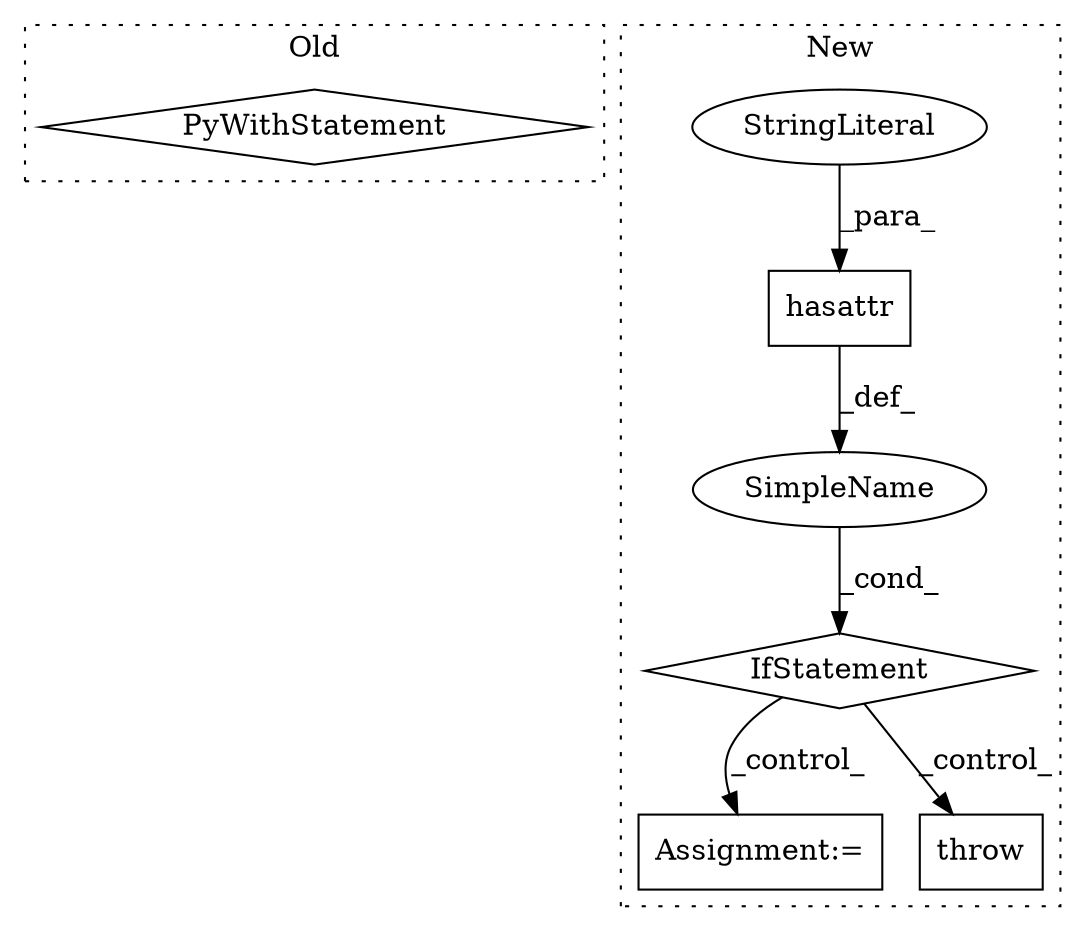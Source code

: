 digraph G {
subgraph cluster0 {
1 [label="PyWithStatement" a="104" s="580,608" l="10,2" shape="diamond"];
label = "Old";
style="dotted";
}
subgraph cluster1 {
2 [label="hasattr" a="32" s="781,804" l="8,1" shape="box"];
3 [label="StringLiteral" a="45" s="798" l="6" shape="ellipse"];
4 [label="IfStatement" a="25" s="777,805" l="4,2" shape="diamond"];
5 [label="Assignment:=" a="7" s="825" l="1" shape="box"];
6 [label="SimpleName" a="42" s="" l="" shape="ellipse"];
7 [label="throw" a="53" s="856" l="6" shape="box"];
label = "New";
style="dotted";
}
2 -> 6 [label="_def_"];
3 -> 2 [label="_para_"];
4 -> 5 [label="_control_"];
4 -> 7 [label="_control_"];
6 -> 4 [label="_cond_"];
}